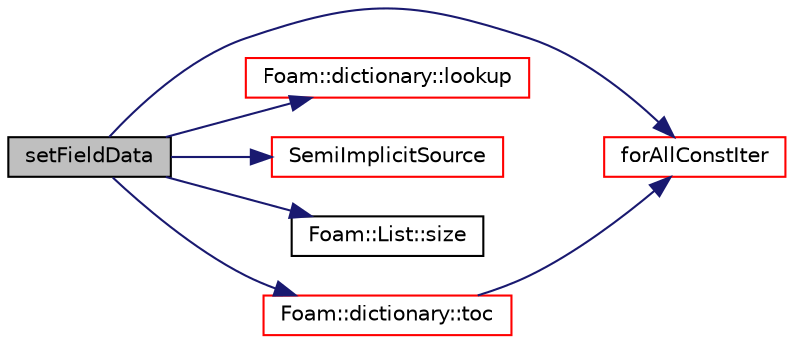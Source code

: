digraph "setFieldData"
{
  bgcolor="transparent";
  edge [fontname="Helvetica",fontsize="10",labelfontname="Helvetica",labelfontsize="10"];
  node [fontname="Helvetica",fontsize="10",shape=record];
  rankdir="LR";
  Node68 [label="setFieldData",height=0.2,width=0.4,color="black", fillcolor="grey75", style="filled", fontcolor="black"];
  Node68 -> Node69 [color="midnightblue",fontsize="10",style="solid",fontname="Helvetica"];
  Node69 [label="forAllConstIter",height=0.2,width=0.4,color="red",URL="$a39311.html#ae21e2836509b0fa7f7cedf6493b11b09"];
  Node68 -> Node126 [color="midnightblue",fontsize="10",style="solid",fontname="Helvetica"];
  Node126 [label="Foam::dictionary::lookup",height=0.2,width=0.4,color="red",URL="$a27129.html#a6a0727fa523e48977e27348663def509",tooltip="Find and return an entry data stream. "];
  Node68 -> Node366 [color="midnightblue",fontsize="10",style="solid",fontname="Helvetica"];
  Node366 [label="SemiImplicitSource",height=0.2,width=0.4,color="red",URL="$a24665.html#ab44df39fb7d7cba5e813c3be8349310f",tooltip="Construct from components. "];
  Node68 -> Node167 [color="midnightblue",fontsize="10",style="solid",fontname="Helvetica"];
  Node167 [label="Foam::List::size",height=0.2,width=0.4,color="black",URL="$a26833.html#a8a5f6fa29bd4b500caf186f60245b384",tooltip="Override size to be inconsistent with allocated storage. "];
  Node68 -> Node374 [color="midnightblue",fontsize="10",style="solid",fontname="Helvetica"];
  Node374 [label="Foam::dictionary::toc",height=0.2,width=0.4,color="red",URL="$a27129.html#adcaf1538d9b6dbeb843d6832814de549",tooltip="Return the table of contents. "];
  Node374 -> Node69 [color="midnightblue",fontsize="10",style="solid",fontname="Helvetica"];
}

